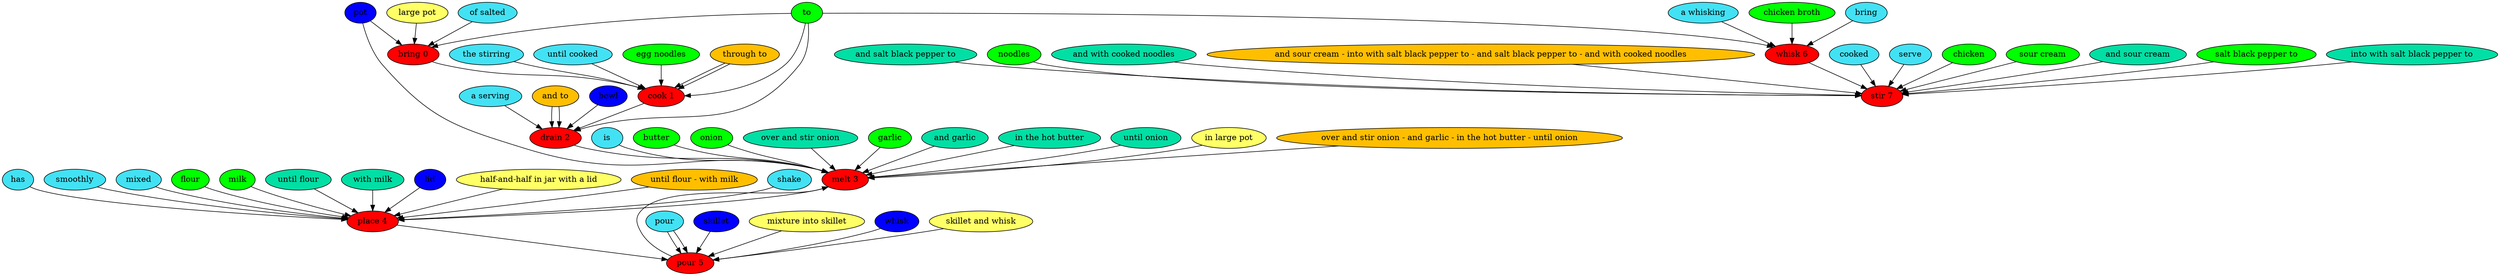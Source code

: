 digraph G {
"bring 0" [style=filled, fillcolor=red];
"of salted" [style=filled, fillcolor="#42e2f4"];
"of salted" -> "bring 0";
to [style=filled, fillcolor=green];
to -> "bring 0";
pot [style=filled, fillcolor="#0000ff"];
pot -> "bring 0";
"large pot" [style=filled, fillcolor="#ffff66"];
"large pot" -> "bring 0";
"cook 1" [style=filled, fillcolor=red];
"the stirring" [style=filled, fillcolor="#42e2f4"];
"the stirring" -> "cook 1";
"until cooked" [style=filled, fillcolor="#42e2f4"];
"until cooked" -> "cook 1";
"egg noodles" [style=filled, fillcolor=green];
"egg noodles" -> "cook 1";
to [style=filled, fillcolor=green];
to -> "cook 1";
"through to" [style=filled, fillcolor="#01DFA5"];
"through to" -> "cook 1";
"through to" [style=filled, fillcolor="#FFBF00"];
"through to" -> "cook 1";
"drain 2" [style=filled, fillcolor=red];
"a serving" [style=filled, fillcolor="#42e2f4"];
"a serving" -> "drain 2";
to [style=filled, fillcolor=green];
to -> "drain 2";
"and to" [style=filled, fillcolor="#01DFA5"];
"and to" -> "drain 2";
bowl [style=filled, fillcolor="#0000ff"];
bowl -> "drain 2";
"and to" [style=filled, fillcolor="#FFBF00"];
"and to" -> "drain 2";
"melt 3" [style=filled, fillcolor=red];
is [style=filled, fillcolor="#42e2f4"];
is -> "melt 3";
butter [style=filled, fillcolor=green];
butter -> "melt 3";
onion [style=filled, fillcolor=green];
onion -> "melt 3";
"over and stir onion" [style=filled, fillcolor="#01DFA5"];
"over and stir onion" -> "melt 3";
garlic [style=filled, fillcolor=green];
garlic -> "melt 3";
"and garlic" [style=filled, fillcolor="#01DFA5"];
"and garlic" -> "melt 3";
"in the hot butter" [style=filled, fillcolor="#01DFA5"];
"in the hot butter" -> "melt 3";
"until onion" [style=filled, fillcolor="#01DFA5"];
"until onion" -> "melt 3";
pot [style=filled, fillcolor="#0000ff"];
pot -> "melt 3";
"in large pot" [style=filled, fillcolor="#ffff66"];
"in large pot" -> "melt 3";
"over and stir onion - and garlic - in the hot butter - until onion" [style=filled, fillcolor="#FFBF00"];
"over and stir onion - and garlic - in the hot butter - until onion" -> "melt 3";
"place 4" [style=filled, fillcolor=red];
shake [style=filled, fillcolor="#42e2f4"];
shake -> "place 4";
has [style=filled, fillcolor="#42e2f4"];
has -> "place 4";
smoothly [style=filled, fillcolor="#42e2f4"];
smoothly -> "place 4";
mixed [style=filled, fillcolor="#42e2f4"];
mixed -> "place 4";
flour [style=filled, fillcolor=green];
flour -> "place 4";
milk [style=filled, fillcolor=green];
milk -> "place 4";
"until flour" [style=filled, fillcolor="#01DFA5"];
"until flour" -> "place 4";
"with milk" [style=filled, fillcolor="#01DFA5"];
"with milk" -> "place 4";
lid [style=filled, fillcolor="#0000ff"];
lid -> "place 4";
"half-and-half in jar with a lid" [style=filled, fillcolor="#ffff66"];
"half-and-half in jar with a lid" -> "place 4";
"until flour - with milk" [style=filled, fillcolor="#FFBF00"];
"until flour - with milk" -> "place 4";
"pour 5" [style=filled, fillcolor=red];
pour [style=filled, fillcolor="#42e2f4"];
pour -> "pour 5";
pour [style=filled, fillcolor="#42e2f4"];
pour -> "pour 5";
skillet [style=filled, fillcolor="#0000ff"];
skillet -> "pour 5";
"mixture into skillet" [style=filled, fillcolor="#ffff66"];
"mixture into skillet" -> "pour 5";
whisk [style=filled, fillcolor="#0000ff"];
whisk -> "pour 5";
"skillet and whisk" [style=filled, fillcolor="#ffff66"];
"skillet and whisk" -> "pour 5";
"whisk 6" [style=filled, fillcolor=red];
bring [style=filled, fillcolor="#42e2f4"];
bring -> "whisk 6";
"a whisking" [style=filled, fillcolor="#42e2f4"];
"a whisking" -> "whisk 6";
"chicken broth" [style=filled, fillcolor=green];
"chicken broth" -> "whisk 6";
to [style=filled, fillcolor=green];
to -> "whisk 6";
"stir 7" [style=filled, fillcolor=red];
cooked [style=filled, fillcolor="#42e2f4"];
cooked -> "stir 7";
serve [style=filled, fillcolor="#42e2f4"];
serve -> "stir 7";
chicken [style=filled, fillcolor=green];
chicken -> "stir 7";
"sour cream" [style=filled, fillcolor=green];
"sour cream" -> "stir 7";
"and sour cream" [style=filled, fillcolor="#01DFA5"];
"and sour cream" -> "stir 7";
"salt black pepper to" [style=filled, fillcolor=green];
"salt black pepper to" -> "stir 7";
"into with salt black pepper to" [style=filled, fillcolor="#01DFA5"];
"into with salt black pepper to" -> "stir 7";
"and salt black pepper to" [style=filled, fillcolor="#01DFA5"];
"and salt black pepper to" -> "stir 7";
noodles [style=filled, fillcolor=green];
noodles -> "stir 7";
"and with cooked noodles" [style=filled, fillcolor="#01DFA5"];
"and with cooked noodles" -> "stir 7";
"and sour cream - into with salt black pepper to - and salt black pepper to - and with cooked noodles" [style=filled, fillcolor="#FFBF00"];
"and sour cream - into with salt black pepper to - and salt black pepper to - and with cooked noodles" -> "stir 7";
"bring 0" -> "cook 1";
"cook 1" -> "drain 2";
"drain 2" -> "melt 3";
"melt 3" -> "place 4";
"place 4" -> "pour 5";
"pour 5" -> "melt 3";
"whisk 6" -> "stir 7";
}
